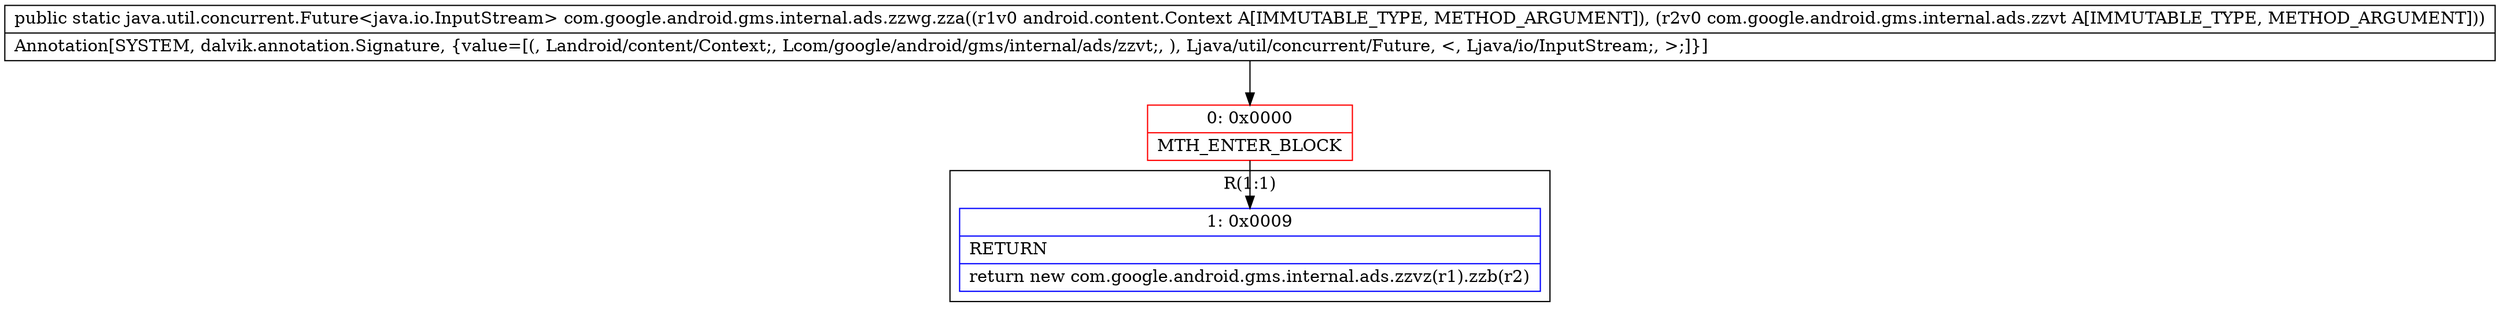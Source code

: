 digraph "CFG forcom.google.android.gms.internal.ads.zzwg.zza(Landroid\/content\/Context;Lcom\/google\/android\/gms\/internal\/ads\/zzvt;)Ljava\/util\/concurrent\/Future;" {
subgraph cluster_Region_58364728 {
label = "R(1:1)";
node [shape=record,color=blue];
Node_1 [shape=record,label="{1\:\ 0x0009|RETURN\l|return new com.google.android.gms.internal.ads.zzvz(r1).zzb(r2)\l}"];
}
Node_0 [shape=record,color=red,label="{0\:\ 0x0000|MTH_ENTER_BLOCK\l}"];
MethodNode[shape=record,label="{public static java.util.concurrent.Future\<java.io.InputStream\> com.google.android.gms.internal.ads.zzwg.zza((r1v0 android.content.Context A[IMMUTABLE_TYPE, METHOD_ARGUMENT]), (r2v0 com.google.android.gms.internal.ads.zzvt A[IMMUTABLE_TYPE, METHOD_ARGUMENT]))  | Annotation[SYSTEM, dalvik.annotation.Signature, \{value=[(, Landroid\/content\/Context;, Lcom\/google\/android\/gms\/internal\/ads\/zzvt;, ), Ljava\/util\/concurrent\/Future, \<, Ljava\/io\/InputStream;, \>;]\}]\l}"];
MethodNode -> Node_0;
Node_0 -> Node_1;
}

